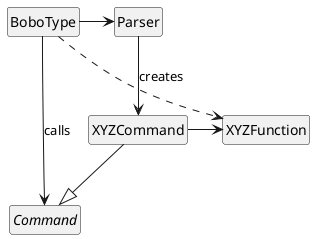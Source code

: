 @startuml
'https://plantuml.com/class-diagram

hide circle
skinparam classAttributeIconSize 0
hide members

class BoboType
abstract Command
class Parser
class XYZCommand

Parser --> XYZCommand : creates
XYZCommand --|> Command
BoboType -> Command : calls
BoboType -> Parser
XYZCommand -> XYZFunction
BoboType ..> XYZFunction




@enduml